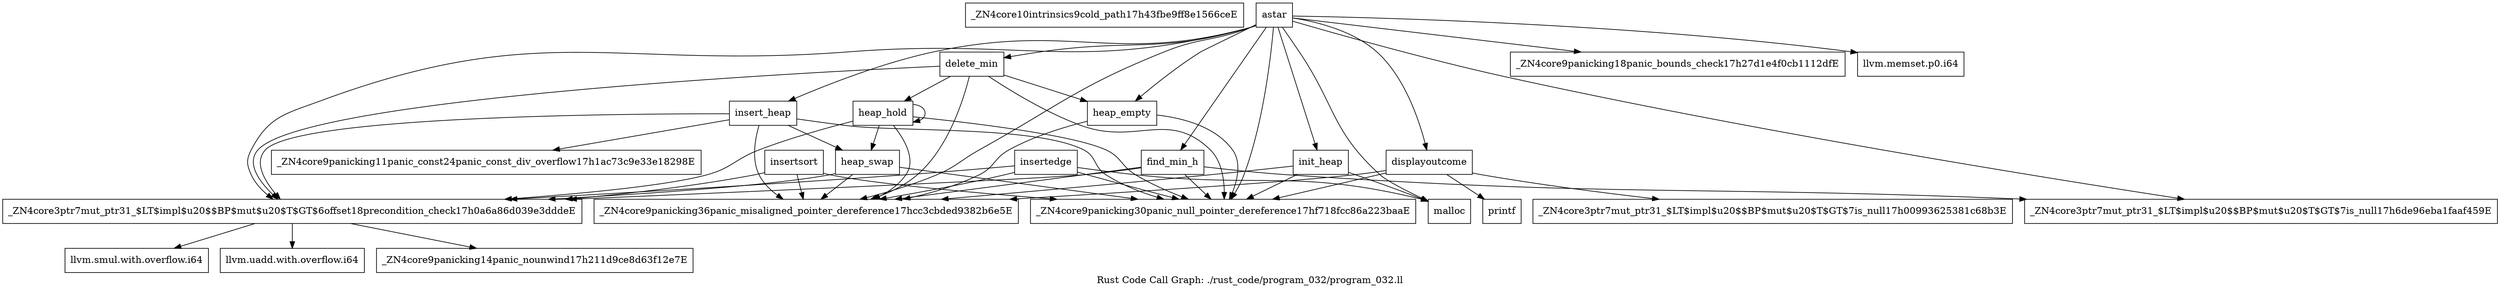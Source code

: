 digraph "Rust Code Call Graph: ./rust_code/program_032/program_032.ll" {
	label="Rust Code Call Graph: ./rust_code/program_032/program_032.ll";

	Node0x55d81e7d5680 [shape=record,label="{_ZN4core10intrinsics9cold_path17h43fbe9ff8e1566ceE}"];
	Node0x55d81e7d7830 [shape=record,label="{_ZN4core3ptr7mut_ptr31_$LT$impl$u20$$BP$mut$u20$T$GT$6offset18precondition_check17h0a6a86d039e3dddeE}"];
	Node0x55d81e7d7830 -> Node0x55d81e7d8210;
	Node0x55d81e7d7830 -> Node0x55d81e7da7f0;
	Node0x55d81e7d7830 -> Node0x55d81e7dba30;
	Node0x55d81e7dd010 [shape=record,label="{_ZN4core3ptr7mut_ptr31_$LT$impl$u20$$BP$mut$u20$T$GT$7is_null17h00993625381c68b3E}"];
	Node0x55d81e7dfd20 [shape=record,label="{_ZN4core3ptr7mut_ptr31_$LT$impl$u20$$BP$mut$u20$T$GT$7is_null17h6de96eba1faaf459E}"];
	Node0x55d81e7e17a0 [shape=record,label="{heap_empty}"];
	Node0x55d81e7e17a0 -> Node0x55d81e7e3f80;
	Node0x55d81e7e17a0 -> Node0x55d81e7e6ab0;
	Node0x55d81e7e83a0 [shape=record,label="{heap_swap}"];
	Node0x55d81e7e83a0 -> Node0x55d81e7e3f80;
	Node0x55d81e7e83a0 -> Node0x55d81e7d7830;
	Node0x55d81e7e83a0 -> Node0x55d81e7e6ab0;
	Node0x55d81e7eaf10 [shape=record,label="{init_heap}"];
	Node0x55d81e7eaf10 -> Node0x55d81e7ecd30;
	Node0x55d81e7eaf10 -> Node0x55d81e7e3f80;
	Node0x55d81e7eaf10 -> Node0x55d81e7e6ab0;
	Node0x55d81e7e8590 [shape=record,label="{heap_hold}"];
	Node0x55d81e7e8590 -> Node0x55d81e7e3f80;
	Node0x55d81e7e8590 -> Node0x55d81e7e6ab0;
	Node0x55d81e7e8590 -> Node0x55d81e7e8590;
	Node0x55d81e7e8590 -> Node0x55d81e7d7830;
	Node0x55d81e7e8590 -> Node0x55d81e7e83a0;
	Node0x55d81e7f4c40 [shape=record,label="{insertedge}"];
	Node0x55d81e7f4c40 -> Node0x55d81e7d7830;
	Node0x55d81e7f4c40 -> Node0x55d81e7e3f80;
	Node0x55d81e7f4c40 -> Node0x55d81e7ecd30;
	Node0x55d81e7f4c40 -> Node0x55d81e7e6ab0;
	Node0x55d81e7ee180 [shape=record,label="{insert_heap}"];
	Node0x55d81e7ee180 -> Node0x55d81e7e3f80;
	Node0x55d81e7ee180 -> Node0x55d81e7e6ab0;
	Node0x55d81e7ee180 -> Node0x55d81e7e83a0;
	Node0x55d81e7ee180 -> Node0x55d81e7d7830;
	Node0x55d81e7ee180 -> Node0x55d81e7eee90;
	Node0x55d81e7f00d0 [shape=record,label="{delete_min}"];
	Node0x55d81e7f00d0 -> Node0x55d81e7e17a0;
	Node0x55d81e7f00d0 -> Node0x55d81e7e3f80;
	Node0x55d81e7f00d0 -> Node0x55d81e7d7830;
	Node0x55d81e7f00d0 -> Node0x55d81e7e6ab0;
	Node0x55d81e7f00d0 -> Node0x55d81e7e8590;
	Node0x55d81e7f1940 [shape=record,label="{insertsort}"];
	Node0x55d81e7f1940 -> Node0x55d81e7d7830;
	Node0x55d81e7f1940 -> Node0x55d81e7e3f80;
	Node0x55d81e7f1940 -> Node0x55d81e7e6ab0;
	Node0x55d81e7f5cc0 [shape=record,label="{find_min_h}"];
	Node0x55d81e7f5cc0 -> Node0x55d81e7d7830;
	Node0x55d81e7f5cc0 -> Node0x55d81e7e3f80;
	Node0x55d81e7f5cc0 -> Node0x55d81e7e6ab0;
	Node0x55d81e7f5cc0 -> Node0x55d81e7dfd20;
	Node0x55d81e7f88c0 [shape=record,label="{displayoutcome}"];
	Node0x55d81e7f88c0 -> Node0x55d81e7e3f80;
	Node0x55d81e7f88c0 -> Node0x55d81e7fa660;
	Node0x55d81e7f88c0 -> Node0x55d81e7e6ab0;
	Node0x55d81e7f88c0 -> Node0x55d81e7dd010;
	Node0x55d81e7faff0 [shape=record,label="{astar}"];
	Node0x55d81e7faff0 -> Node0x55d81e7eaf10;
	Node0x55d81e7faff0 -> Node0x55d81e7ecd30;
	Node0x55d81e7faff0 -> Node0x55d81e7e3f80;
	Node0x55d81e7faff0 -> Node0x55d81e7e6ab0;
	Node0x55d81e7faff0 -> Node0x55d81e7feec0;
	Node0x55d81e7faff0 -> Node0x55d81e7ee180;
	Node0x55d81e7faff0 -> Node0x55d81e7dfd20;
	Node0x55d81e7faff0 -> Node0x55d81e7d7830;
	Node0x55d81e7faff0 -> Node0x55d81e7f88c0;
	Node0x55d81e7faff0 -> Node0x55d81e7f00d0;
	Node0x55d81e7faff0 -> Node0x55d81e7fc320;
	Node0x55d81e7faff0 -> Node0x55d81e7f5cc0;
	Node0x55d81e7faff0 -> Node0x55d81e7e17a0;
	Node0x55d81e7d8210 [shape=record,label="{llvm.smul.with.overflow.i64}"];
	Node0x55d81e7da7f0 [shape=record,label="{llvm.uadd.with.overflow.i64}"];
	Node0x55d81e7dba30 [shape=record,label="{_ZN4core9panicking14panic_nounwind17h211d9ce8d63f12e7E}"];
	Node0x55d81e7e3f80 [shape=record,label="{_ZN4core9panicking36panic_misaligned_pointer_dereference17hcc3cbded9382b6e5E}"];
	Node0x55d81e7e6ab0 [shape=record,label="{_ZN4core9panicking30panic_null_pointer_dereference17hf718fcc86a223baaE}"];
	Node0x55d81e7ecd30 [shape=record,label="{malloc}"];
	Node0x55d81e7eee90 [shape=record,label="{_ZN4core9panicking11panic_const24panic_const_div_overflow17h1ac73c9e33e18298E}"];
	Node0x55d81e7fa660 [shape=record,label="{printf}"];
	Node0x55d81e7fc320 [shape=record,label="{llvm.memset.p0.i64}"];
	Node0x55d81e7feec0 [shape=record,label="{_ZN4core9panicking18panic_bounds_check17h27d1e4f0cb1112dfE}"];
}
